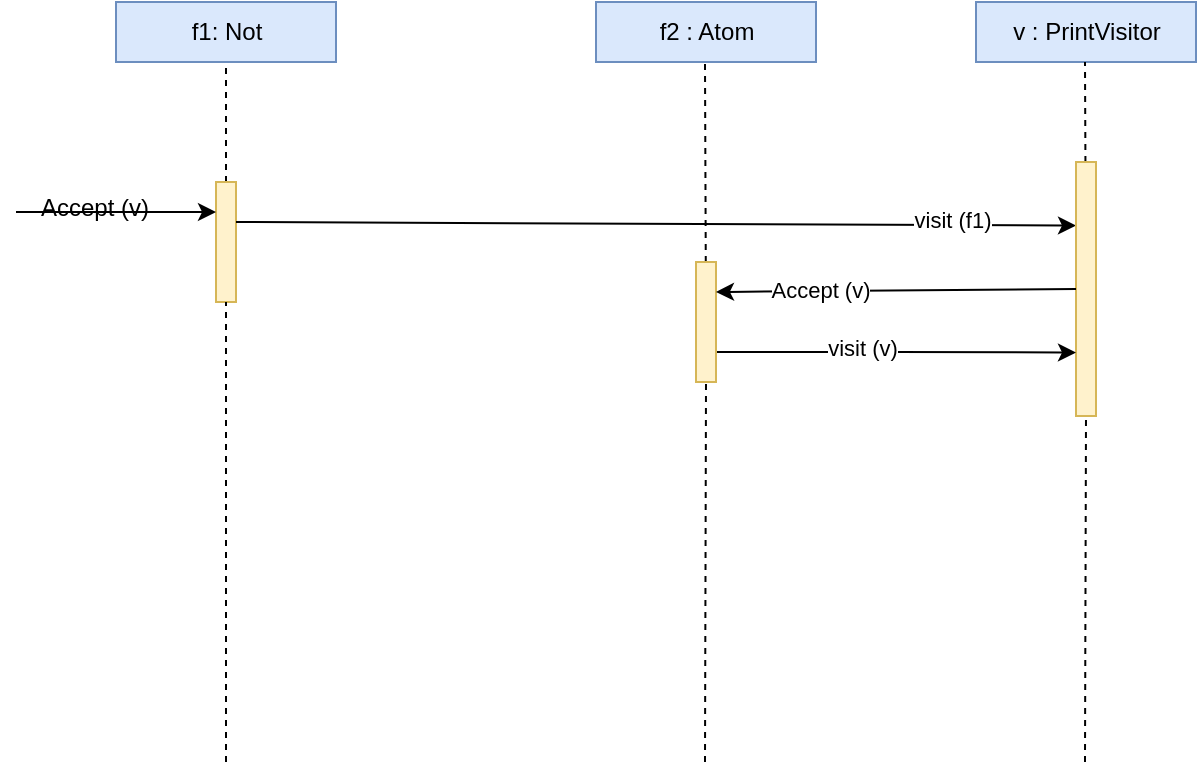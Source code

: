 <mxfile version="13.1.1" type="device"><diagram id="5a9BM2Dcn1yr0sYKeyII" name="Page-1"><mxGraphModel dx="1360" dy="775" grid="1" gridSize="10" guides="1" tooltips="1" connect="1" arrows="1" fold="1" page="1" pageScale="1" pageWidth="827" pageHeight="1169" math="0" shadow="0"><root><mxCell id="0"/><mxCell id="1" parent="0"/><mxCell id="S7W4RoTEMLCXeTTSmSCj-2" value="f1: Not" style="html=1;fillColor=#dae8fc;strokeColor=#6c8ebf;" vertex="1" parent="1"><mxGeometry x="140" y="40" width="110" height="30" as="geometry"/></mxCell><mxCell id="S7W4RoTEMLCXeTTSmSCj-3" value="f2 : Atom" style="html=1;fillColor=#dae8fc;strokeColor=#6c8ebf;" vertex="1" parent="1"><mxGeometry x="380" y="40" width="110" height="30" as="geometry"/></mxCell><mxCell id="S7W4RoTEMLCXeTTSmSCj-5" value="v : PrintVisitor" style="html=1;fillColor=#dae8fc;strokeColor=#6c8ebf;" vertex="1" parent="1"><mxGeometry x="570" y="40" width="110" height="30" as="geometry"/></mxCell><mxCell id="S7W4RoTEMLCXeTTSmSCj-6" value="" style="endArrow=none;dashed=1;html=1;entryX=0.5;entryY=1;entryDx=0;entryDy=0;" edge="1" parent="1" source="S7W4RoTEMLCXeTTSmSCj-9" target="S7W4RoTEMLCXeTTSmSCj-2"><mxGeometry width="50" height="50" relative="1" as="geometry"><mxPoint x="195" y="420" as="sourcePoint"/><mxPoint x="440" y="370" as="targetPoint"/></mxGeometry></mxCell><mxCell id="S7W4RoTEMLCXeTTSmSCj-7" value="" style="endArrow=none;dashed=1;html=1;entryX=0.5;entryY=1;entryDx=0;entryDy=0;" edge="1" parent="1" source="S7W4RoTEMLCXeTTSmSCj-21"><mxGeometry width="50" height="50" relative="1" as="geometry"><mxPoint x="434.5" y="420" as="sourcePoint"/><mxPoint x="434.5" y="70" as="targetPoint"/></mxGeometry></mxCell><mxCell id="S7W4RoTEMLCXeTTSmSCj-8" value="" style="endArrow=none;dashed=1;html=1;entryX=0.5;entryY=1;entryDx=0;entryDy=0;" edge="1" parent="1" source="S7W4RoTEMLCXeTTSmSCj-16"><mxGeometry width="50" height="50" relative="1" as="geometry"><mxPoint x="624.5" y="420" as="sourcePoint"/><mxPoint x="624.5" y="70" as="targetPoint"/></mxGeometry></mxCell><mxCell id="S7W4RoTEMLCXeTTSmSCj-9" value="" style="rounded=0;whiteSpace=wrap;html=1;fillColor=#fff2cc;strokeColor=#d6b656;" vertex="1" parent="1"><mxGeometry x="190" y="130" width="10" height="60" as="geometry"/></mxCell><mxCell id="S7W4RoTEMLCXeTTSmSCj-10" value="" style="endArrow=none;dashed=1;html=1;entryX=0.5;entryY=1;entryDx=0;entryDy=0;" edge="1" parent="1" target="S7W4RoTEMLCXeTTSmSCj-9"><mxGeometry width="50" height="50" relative="1" as="geometry"><mxPoint x="195" y="420" as="sourcePoint"/><mxPoint x="195" y="70" as="targetPoint"/></mxGeometry></mxCell><mxCell id="S7W4RoTEMLCXeTTSmSCj-11" value="" style="endArrow=classic;html=1;entryX=0;entryY=0.25;entryDx=0;entryDy=0;" edge="1" parent="1" target="S7W4RoTEMLCXeTTSmSCj-9"><mxGeometry width="50" height="50" relative="1" as="geometry"><mxPoint x="90" y="145" as="sourcePoint"/><mxPoint x="110" y="100" as="targetPoint"/></mxGeometry></mxCell><mxCell id="S7W4RoTEMLCXeTTSmSCj-13" value="Accept (v)" style="text;html=1;align=center;verticalAlign=middle;resizable=0;points=[];autosize=1;" vertex="1" parent="1"><mxGeometry x="94" y="133" width="70" height="20" as="geometry"/></mxCell><mxCell id="S7W4RoTEMLCXeTTSmSCj-14" value="" style="endArrow=classic;html=1;entryX=0;entryY=0.25;entryDx=0;entryDy=0;" edge="1" parent="1" target="S7W4RoTEMLCXeTTSmSCj-16"><mxGeometry width="50" height="50" relative="1" as="geometry"><mxPoint x="200" y="150" as="sourcePoint"/><mxPoint x="610" y="150" as="targetPoint"/></mxGeometry></mxCell><mxCell id="S7W4RoTEMLCXeTTSmSCj-18" value="visit (f1)" style="edgeLabel;html=1;align=center;verticalAlign=middle;resizable=0;points=[];" vertex="1" connectable="0" parent="S7W4RoTEMLCXeTTSmSCj-14"><mxGeometry x="0.705" y="3" relative="1" as="geometry"><mxPoint as="offset"/></mxGeometry></mxCell><mxCell id="S7W4RoTEMLCXeTTSmSCj-16" value="" style="rounded=0;whiteSpace=wrap;html=1;fillColor=#fff2cc;strokeColor=#d6b656;" vertex="1" parent="1"><mxGeometry x="620" y="120" width="10" height="127" as="geometry"/></mxCell><mxCell id="S7W4RoTEMLCXeTTSmSCj-17" value="" style="endArrow=none;dashed=1;html=1;entryX=0.5;entryY=1;entryDx=0;entryDy=0;" edge="1" parent="1" target="S7W4RoTEMLCXeTTSmSCj-16"><mxGeometry width="50" height="50" relative="1" as="geometry"><mxPoint x="624.5" y="420" as="sourcePoint"/><mxPoint x="624.5" y="70" as="targetPoint"/></mxGeometry></mxCell><mxCell id="S7W4RoTEMLCXeTTSmSCj-26" style="edgeStyle=orthogonalEdgeStyle;rounded=0;orthogonalLoop=1;jettySize=auto;html=1;exitX=1;exitY=0.75;exitDx=0;exitDy=0;entryX=0;entryY=0.75;entryDx=0;entryDy=0;" edge="1" parent="1" source="S7W4RoTEMLCXeTTSmSCj-21" target="S7W4RoTEMLCXeTTSmSCj-16"><mxGeometry relative="1" as="geometry"/></mxCell><mxCell id="S7W4RoTEMLCXeTTSmSCj-27" value="visit (v)" style="edgeLabel;html=1;align=center;verticalAlign=middle;resizable=0;points=[];" vertex="1" connectable="0" parent="S7W4RoTEMLCXeTTSmSCj-26"><mxGeometry x="-0.19" y="2" relative="1" as="geometry"><mxPoint as="offset"/></mxGeometry></mxCell><mxCell id="S7W4RoTEMLCXeTTSmSCj-21" value="" style="rounded=0;whiteSpace=wrap;html=1;fillColor=#fff2cc;strokeColor=#d6b656;" vertex="1" parent="1"><mxGeometry x="430" y="170" width="10" height="60" as="geometry"/></mxCell><mxCell id="S7W4RoTEMLCXeTTSmSCj-22" value="" style="endArrow=none;dashed=1;html=1;entryX=0.5;entryY=1;entryDx=0;entryDy=0;" edge="1" parent="1" target="S7W4RoTEMLCXeTTSmSCj-21"><mxGeometry width="50" height="50" relative="1" as="geometry"><mxPoint x="434.5" y="420" as="sourcePoint"/><mxPoint x="434.5" y="70" as="targetPoint"/></mxGeometry></mxCell><mxCell id="S7W4RoTEMLCXeTTSmSCj-24" value="" style="endArrow=classic;html=1;exitX=0;exitY=0.5;exitDx=0;exitDy=0;entryX=1;entryY=0.25;entryDx=0;entryDy=0;" edge="1" parent="1" source="S7W4RoTEMLCXeTTSmSCj-16" target="S7W4RoTEMLCXeTTSmSCj-21"><mxGeometry width="50" height="50" relative="1" as="geometry"><mxPoint x="390" y="360" as="sourcePoint"/><mxPoint x="440" y="310" as="targetPoint"/></mxGeometry></mxCell><mxCell id="S7W4RoTEMLCXeTTSmSCj-25" value="Accept (v)" style="edgeLabel;html=1;align=center;verticalAlign=middle;resizable=0;points=[];" vertex="1" connectable="0" parent="S7W4RoTEMLCXeTTSmSCj-24"><mxGeometry x="0.422" y="-1" relative="1" as="geometry"><mxPoint as="offset"/></mxGeometry></mxCell></root></mxGraphModel></diagram></mxfile>